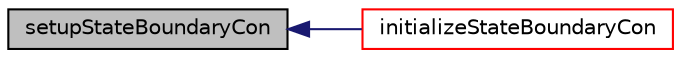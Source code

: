 digraph "setupStateBoundaryCon"
{
  bgcolor="transparent";
  edge [fontname="Helvetica",fontsize="10",labelfontname="Helvetica",labelfontsize="10"];
  node [fontname="Helvetica",fontsize="10",shape=record];
  rankdir="LR";
  Node73 [label="setupStateBoundaryCon",height=0.2,width=0.4,color="black", fillcolor="grey75", style="filled", fontcolor="black"];
  Node73 -> Node74 [dir="back",color="midnightblue",fontsize="10",style="solid",fontname="Helvetica"];
  Node74 [label="initializeStateBoundaryCon",height=0.2,width=0.4,color="red",URL="$classFoam_1_1DAJacCon.html#ac2798cb77fc5621a0a8067b960f2e9d8",tooltip="initialize state boundary connection "];
}
